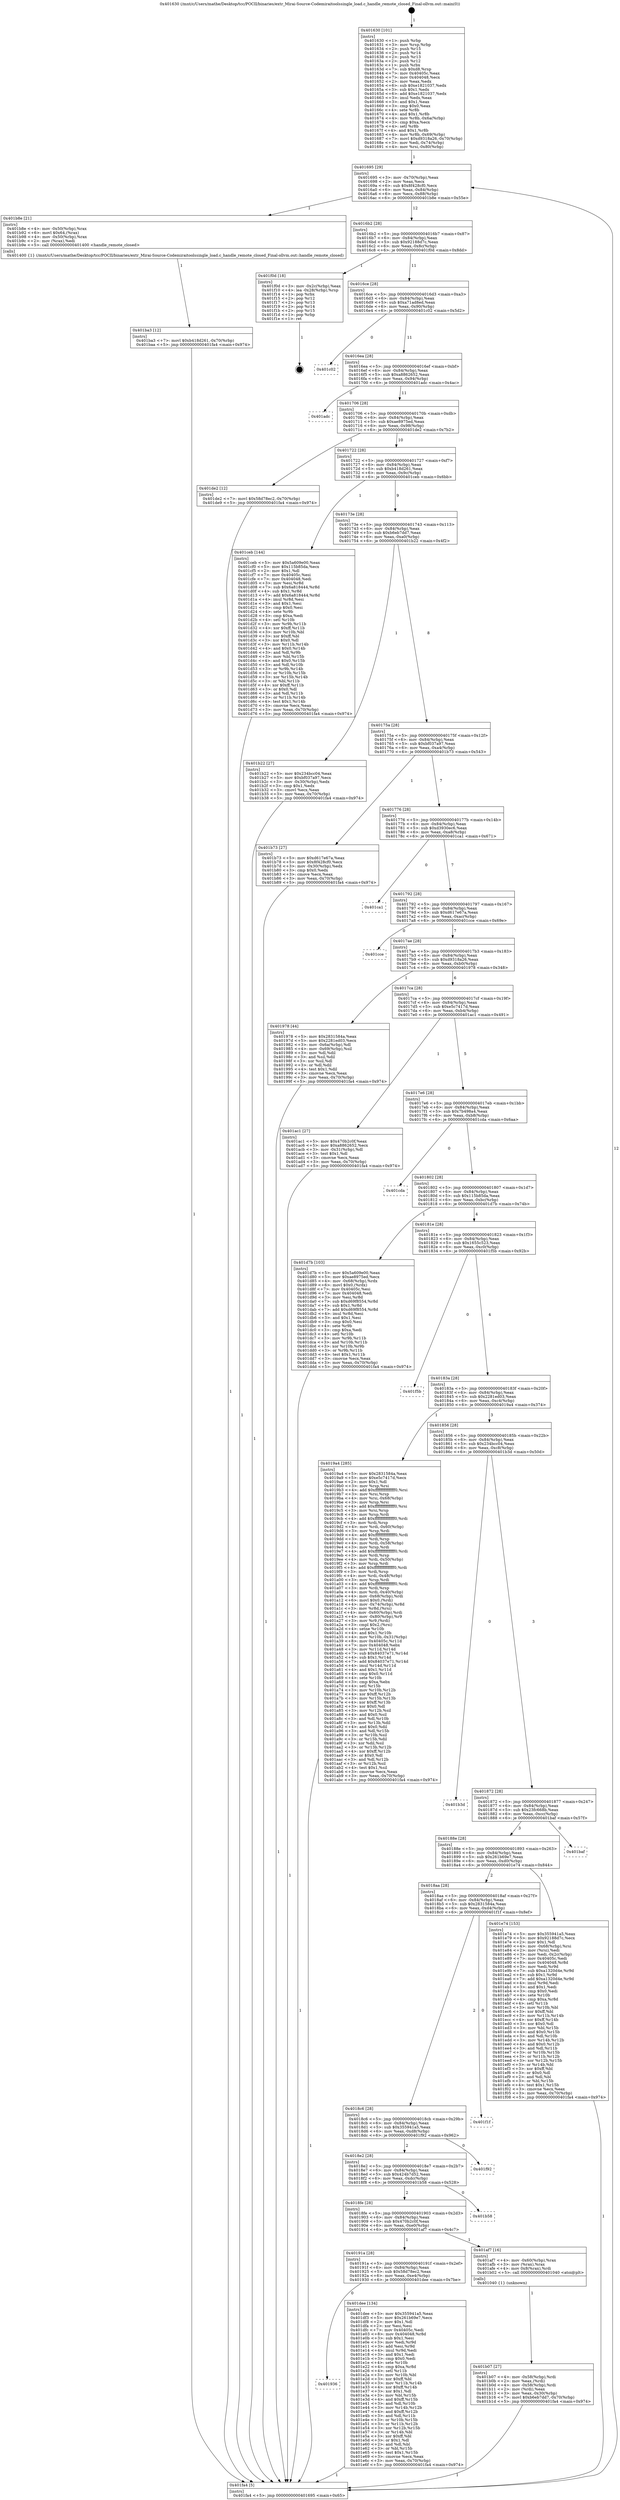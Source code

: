 digraph "0x401630" {
  label = "0x401630 (/mnt/c/Users/mathe/Desktop/tcc/POCII/binaries/extr_Mirai-Source-Codemiraitoolssingle_load.c_handle_remote_closed_Final-ollvm.out::main(0))"
  labelloc = "t"
  node[shape=record]

  Entry [label="",width=0.3,height=0.3,shape=circle,fillcolor=black,style=filled]
  "0x401695" [label="{
     0x401695 [29]\l
     | [instrs]\l
     &nbsp;&nbsp;0x401695 \<+3\>: mov -0x70(%rbp),%eax\l
     &nbsp;&nbsp;0x401698 \<+2\>: mov %eax,%ecx\l
     &nbsp;&nbsp;0x40169a \<+6\>: sub $0x8f428cf0,%ecx\l
     &nbsp;&nbsp;0x4016a0 \<+6\>: mov %eax,-0x84(%rbp)\l
     &nbsp;&nbsp;0x4016a6 \<+6\>: mov %ecx,-0x88(%rbp)\l
     &nbsp;&nbsp;0x4016ac \<+6\>: je 0000000000401b8e \<main+0x55e\>\l
  }"]
  "0x401b8e" [label="{
     0x401b8e [21]\l
     | [instrs]\l
     &nbsp;&nbsp;0x401b8e \<+4\>: mov -0x50(%rbp),%rax\l
     &nbsp;&nbsp;0x401b92 \<+6\>: movl $0x64,(%rax)\l
     &nbsp;&nbsp;0x401b98 \<+4\>: mov -0x50(%rbp),%rax\l
     &nbsp;&nbsp;0x401b9c \<+2\>: mov (%rax),%edi\l
     &nbsp;&nbsp;0x401b9e \<+5\>: call 0000000000401400 \<handle_remote_closed\>\l
     | [calls]\l
     &nbsp;&nbsp;0x401400 \{1\} (/mnt/c/Users/mathe/Desktop/tcc/POCII/binaries/extr_Mirai-Source-Codemiraitoolssingle_load.c_handle_remote_closed_Final-ollvm.out::handle_remote_closed)\l
  }"]
  "0x4016b2" [label="{
     0x4016b2 [28]\l
     | [instrs]\l
     &nbsp;&nbsp;0x4016b2 \<+5\>: jmp 00000000004016b7 \<main+0x87\>\l
     &nbsp;&nbsp;0x4016b7 \<+6\>: mov -0x84(%rbp),%eax\l
     &nbsp;&nbsp;0x4016bd \<+5\>: sub $0x92188d7c,%eax\l
     &nbsp;&nbsp;0x4016c2 \<+6\>: mov %eax,-0x8c(%rbp)\l
     &nbsp;&nbsp;0x4016c8 \<+6\>: je 0000000000401f0d \<main+0x8dd\>\l
  }"]
  Exit [label="",width=0.3,height=0.3,shape=circle,fillcolor=black,style=filled,peripheries=2]
  "0x401f0d" [label="{
     0x401f0d [18]\l
     | [instrs]\l
     &nbsp;&nbsp;0x401f0d \<+3\>: mov -0x2c(%rbp),%eax\l
     &nbsp;&nbsp;0x401f10 \<+4\>: lea -0x28(%rbp),%rsp\l
     &nbsp;&nbsp;0x401f14 \<+1\>: pop %rbx\l
     &nbsp;&nbsp;0x401f15 \<+2\>: pop %r12\l
     &nbsp;&nbsp;0x401f17 \<+2\>: pop %r13\l
     &nbsp;&nbsp;0x401f19 \<+2\>: pop %r14\l
     &nbsp;&nbsp;0x401f1b \<+2\>: pop %r15\l
     &nbsp;&nbsp;0x401f1d \<+1\>: pop %rbp\l
     &nbsp;&nbsp;0x401f1e \<+1\>: ret\l
  }"]
  "0x4016ce" [label="{
     0x4016ce [28]\l
     | [instrs]\l
     &nbsp;&nbsp;0x4016ce \<+5\>: jmp 00000000004016d3 \<main+0xa3\>\l
     &nbsp;&nbsp;0x4016d3 \<+6\>: mov -0x84(%rbp),%eax\l
     &nbsp;&nbsp;0x4016d9 \<+5\>: sub $0xa71ad8ed,%eax\l
     &nbsp;&nbsp;0x4016de \<+6\>: mov %eax,-0x90(%rbp)\l
     &nbsp;&nbsp;0x4016e4 \<+6\>: je 0000000000401c02 \<main+0x5d2\>\l
  }"]
  "0x401936" [label="{
     0x401936\l
  }", style=dashed]
  "0x401c02" [label="{
     0x401c02\l
  }", style=dashed]
  "0x4016ea" [label="{
     0x4016ea [28]\l
     | [instrs]\l
     &nbsp;&nbsp;0x4016ea \<+5\>: jmp 00000000004016ef \<main+0xbf\>\l
     &nbsp;&nbsp;0x4016ef \<+6\>: mov -0x84(%rbp),%eax\l
     &nbsp;&nbsp;0x4016f5 \<+5\>: sub $0xa8862652,%eax\l
     &nbsp;&nbsp;0x4016fa \<+6\>: mov %eax,-0x94(%rbp)\l
     &nbsp;&nbsp;0x401700 \<+6\>: je 0000000000401adc \<main+0x4ac\>\l
  }"]
  "0x401dee" [label="{
     0x401dee [134]\l
     | [instrs]\l
     &nbsp;&nbsp;0x401dee \<+5\>: mov $0x355941a5,%eax\l
     &nbsp;&nbsp;0x401df3 \<+5\>: mov $0x261b69e7,%ecx\l
     &nbsp;&nbsp;0x401df8 \<+2\>: mov $0x1,%dl\l
     &nbsp;&nbsp;0x401dfa \<+2\>: xor %esi,%esi\l
     &nbsp;&nbsp;0x401dfc \<+7\>: mov 0x40405c,%edi\l
     &nbsp;&nbsp;0x401e03 \<+8\>: mov 0x404048,%r8d\l
     &nbsp;&nbsp;0x401e0b \<+3\>: sub $0x1,%esi\l
     &nbsp;&nbsp;0x401e0e \<+3\>: mov %edi,%r9d\l
     &nbsp;&nbsp;0x401e11 \<+3\>: add %esi,%r9d\l
     &nbsp;&nbsp;0x401e14 \<+4\>: imul %r9d,%edi\l
     &nbsp;&nbsp;0x401e18 \<+3\>: and $0x1,%edi\l
     &nbsp;&nbsp;0x401e1b \<+3\>: cmp $0x0,%edi\l
     &nbsp;&nbsp;0x401e1e \<+4\>: sete %r10b\l
     &nbsp;&nbsp;0x401e22 \<+4\>: cmp $0xa,%r8d\l
     &nbsp;&nbsp;0x401e26 \<+4\>: setl %r11b\l
     &nbsp;&nbsp;0x401e2a \<+3\>: mov %r10b,%bl\l
     &nbsp;&nbsp;0x401e2d \<+3\>: xor $0xff,%bl\l
     &nbsp;&nbsp;0x401e30 \<+3\>: mov %r11b,%r14b\l
     &nbsp;&nbsp;0x401e33 \<+4\>: xor $0xff,%r14b\l
     &nbsp;&nbsp;0x401e37 \<+3\>: xor $0x1,%dl\l
     &nbsp;&nbsp;0x401e3a \<+3\>: mov %bl,%r15b\l
     &nbsp;&nbsp;0x401e3d \<+4\>: and $0xff,%r15b\l
     &nbsp;&nbsp;0x401e41 \<+3\>: and %dl,%r10b\l
     &nbsp;&nbsp;0x401e44 \<+3\>: mov %r14b,%r12b\l
     &nbsp;&nbsp;0x401e47 \<+4\>: and $0xff,%r12b\l
     &nbsp;&nbsp;0x401e4b \<+3\>: and %dl,%r11b\l
     &nbsp;&nbsp;0x401e4e \<+3\>: or %r10b,%r15b\l
     &nbsp;&nbsp;0x401e51 \<+3\>: or %r11b,%r12b\l
     &nbsp;&nbsp;0x401e54 \<+3\>: xor %r12b,%r15b\l
     &nbsp;&nbsp;0x401e57 \<+3\>: or %r14b,%bl\l
     &nbsp;&nbsp;0x401e5a \<+3\>: xor $0xff,%bl\l
     &nbsp;&nbsp;0x401e5d \<+3\>: or $0x1,%dl\l
     &nbsp;&nbsp;0x401e60 \<+2\>: and %dl,%bl\l
     &nbsp;&nbsp;0x401e62 \<+3\>: or %bl,%r15b\l
     &nbsp;&nbsp;0x401e65 \<+4\>: test $0x1,%r15b\l
     &nbsp;&nbsp;0x401e69 \<+3\>: cmovne %ecx,%eax\l
     &nbsp;&nbsp;0x401e6c \<+3\>: mov %eax,-0x70(%rbp)\l
     &nbsp;&nbsp;0x401e6f \<+5\>: jmp 0000000000401fa4 \<main+0x974\>\l
  }"]
  "0x401adc" [label="{
     0x401adc\l
  }", style=dashed]
  "0x401706" [label="{
     0x401706 [28]\l
     | [instrs]\l
     &nbsp;&nbsp;0x401706 \<+5\>: jmp 000000000040170b \<main+0xdb\>\l
     &nbsp;&nbsp;0x40170b \<+6\>: mov -0x84(%rbp),%eax\l
     &nbsp;&nbsp;0x401711 \<+5\>: sub $0xae8975ed,%eax\l
     &nbsp;&nbsp;0x401716 \<+6\>: mov %eax,-0x98(%rbp)\l
     &nbsp;&nbsp;0x40171c \<+6\>: je 0000000000401de2 \<main+0x7b2\>\l
  }"]
  "0x401ba3" [label="{
     0x401ba3 [12]\l
     | [instrs]\l
     &nbsp;&nbsp;0x401ba3 \<+7\>: movl $0xb418d261,-0x70(%rbp)\l
     &nbsp;&nbsp;0x401baa \<+5\>: jmp 0000000000401fa4 \<main+0x974\>\l
  }"]
  "0x401de2" [label="{
     0x401de2 [12]\l
     | [instrs]\l
     &nbsp;&nbsp;0x401de2 \<+7\>: movl $0x58d78ec2,-0x70(%rbp)\l
     &nbsp;&nbsp;0x401de9 \<+5\>: jmp 0000000000401fa4 \<main+0x974\>\l
  }"]
  "0x401722" [label="{
     0x401722 [28]\l
     | [instrs]\l
     &nbsp;&nbsp;0x401722 \<+5\>: jmp 0000000000401727 \<main+0xf7\>\l
     &nbsp;&nbsp;0x401727 \<+6\>: mov -0x84(%rbp),%eax\l
     &nbsp;&nbsp;0x40172d \<+5\>: sub $0xb418d261,%eax\l
     &nbsp;&nbsp;0x401732 \<+6\>: mov %eax,-0x9c(%rbp)\l
     &nbsp;&nbsp;0x401738 \<+6\>: je 0000000000401ceb \<main+0x6bb\>\l
  }"]
  "0x401b07" [label="{
     0x401b07 [27]\l
     | [instrs]\l
     &nbsp;&nbsp;0x401b07 \<+4\>: mov -0x58(%rbp),%rdi\l
     &nbsp;&nbsp;0x401b0b \<+2\>: mov %eax,(%rdi)\l
     &nbsp;&nbsp;0x401b0d \<+4\>: mov -0x58(%rbp),%rdi\l
     &nbsp;&nbsp;0x401b11 \<+2\>: mov (%rdi),%eax\l
     &nbsp;&nbsp;0x401b13 \<+3\>: mov %eax,-0x30(%rbp)\l
     &nbsp;&nbsp;0x401b16 \<+7\>: movl $0xb6eb7dd7,-0x70(%rbp)\l
     &nbsp;&nbsp;0x401b1d \<+5\>: jmp 0000000000401fa4 \<main+0x974\>\l
  }"]
  "0x401ceb" [label="{
     0x401ceb [144]\l
     | [instrs]\l
     &nbsp;&nbsp;0x401ceb \<+5\>: mov $0x5a609e00,%eax\l
     &nbsp;&nbsp;0x401cf0 \<+5\>: mov $0x115b85da,%ecx\l
     &nbsp;&nbsp;0x401cf5 \<+2\>: mov $0x1,%dl\l
     &nbsp;&nbsp;0x401cf7 \<+7\>: mov 0x40405c,%esi\l
     &nbsp;&nbsp;0x401cfe \<+7\>: mov 0x404048,%edi\l
     &nbsp;&nbsp;0x401d05 \<+3\>: mov %esi,%r8d\l
     &nbsp;&nbsp;0x401d08 \<+7\>: sub $0x6a818444,%r8d\l
     &nbsp;&nbsp;0x401d0f \<+4\>: sub $0x1,%r8d\l
     &nbsp;&nbsp;0x401d13 \<+7\>: add $0x6a818444,%r8d\l
     &nbsp;&nbsp;0x401d1a \<+4\>: imul %r8d,%esi\l
     &nbsp;&nbsp;0x401d1e \<+3\>: and $0x1,%esi\l
     &nbsp;&nbsp;0x401d21 \<+3\>: cmp $0x0,%esi\l
     &nbsp;&nbsp;0x401d24 \<+4\>: sete %r9b\l
     &nbsp;&nbsp;0x401d28 \<+3\>: cmp $0xa,%edi\l
     &nbsp;&nbsp;0x401d2b \<+4\>: setl %r10b\l
     &nbsp;&nbsp;0x401d2f \<+3\>: mov %r9b,%r11b\l
     &nbsp;&nbsp;0x401d32 \<+4\>: xor $0xff,%r11b\l
     &nbsp;&nbsp;0x401d36 \<+3\>: mov %r10b,%bl\l
     &nbsp;&nbsp;0x401d39 \<+3\>: xor $0xff,%bl\l
     &nbsp;&nbsp;0x401d3c \<+3\>: xor $0x0,%dl\l
     &nbsp;&nbsp;0x401d3f \<+3\>: mov %r11b,%r14b\l
     &nbsp;&nbsp;0x401d42 \<+4\>: and $0x0,%r14b\l
     &nbsp;&nbsp;0x401d46 \<+3\>: and %dl,%r9b\l
     &nbsp;&nbsp;0x401d49 \<+3\>: mov %bl,%r15b\l
     &nbsp;&nbsp;0x401d4c \<+4\>: and $0x0,%r15b\l
     &nbsp;&nbsp;0x401d50 \<+3\>: and %dl,%r10b\l
     &nbsp;&nbsp;0x401d53 \<+3\>: or %r9b,%r14b\l
     &nbsp;&nbsp;0x401d56 \<+3\>: or %r10b,%r15b\l
     &nbsp;&nbsp;0x401d59 \<+3\>: xor %r15b,%r14b\l
     &nbsp;&nbsp;0x401d5c \<+3\>: or %bl,%r11b\l
     &nbsp;&nbsp;0x401d5f \<+4\>: xor $0xff,%r11b\l
     &nbsp;&nbsp;0x401d63 \<+3\>: or $0x0,%dl\l
     &nbsp;&nbsp;0x401d66 \<+3\>: and %dl,%r11b\l
     &nbsp;&nbsp;0x401d69 \<+3\>: or %r11b,%r14b\l
     &nbsp;&nbsp;0x401d6c \<+4\>: test $0x1,%r14b\l
     &nbsp;&nbsp;0x401d70 \<+3\>: cmovne %ecx,%eax\l
     &nbsp;&nbsp;0x401d73 \<+3\>: mov %eax,-0x70(%rbp)\l
     &nbsp;&nbsp;0x401d76 \<+5\>: jmp 0000000000401fa4 \<main+0x974\>\l
  }"]
  "0x40173e" [label="{
     0x40173e [28]\l
     | [instrs]\l
     &nbsp;&nbsp;0x40173e \<+5\>: jmp 0000000000401743 \<main+0x113\>\l
     &nbsp;&nbsp;0x401743 \<+6\>: mov -0x84(%rbp),%eax\l
     &nbsp;&nbsp;0x401749 \<+5\>: sub $0xb6eb7dd7,%eax\l
     &nbsp;&nbsp;0x40174e \<+6\>: mov %eax,-0xa0(%rbp)\l
     &nbsp;&nbsp;0x401754 \<+6\>: je 0000000000401b22 \<main+0x4f2\>\l
  }"]
  "0x40191a" [label="{
     0x40191a [28]\l
     | [instrs]\l
     &nbsp;&nbsp;0x40191a \<+5\>: jmp 000000000040191f \<main+0x2ef\>\l
     &nbsp;&nbsp;0x40191f \<+6\>: mov -0x84(%rbp),%eax\l
     &nbsp;&nbsp;0x401925 \<+5\>: sub $0x58d78ec2,%eax\l
     &nbsp;&nbsp;0x40192a \<+6\>: mov %eax,-0xe4(%rbp)\l
     &nbsp;&nbsp;0x401930 \<+6\>: je 0000000000401dee \<main+0x7be\>\l
  }"]
  "0x401b22" [label="{
     0x401b22 [27]\l
     | [instrs]\l
     &nbsp;&nbsp;0x401b22 \<+5\>: mov $0x234bcc04,%eax\l
     &nbsp;&nbsp;0x401b27 \<+5\>: mov $0xbf037a97,%ecx\l
     &nbsp;&nbsp;0x401b2c \<+3\>: mov -0x30(%rbp),%edx\l
     &nbsp;&nbsp;0x401b2f \<+3\>: cmp $0x1,%edx\l
     &nbsp;&nbsp;0x401b32 \<+3\>: cmovl %ecx,%eax\l
     &nbsp;&nbsp;0x401b35 \<+3\>: mov %eax,-0x70(%rbp)\l
     &nbsp;&nbsp;0x401b38 \<+5\>: jmp 0000000000401fa4 \<main+0x974\>\l
  }"]
  "0x40175a" [label="{
     0x40175a [28]\l
     | [instrs]\l
     &nbsp;&nbsp;0x40175a \<+5\>: jmp 000000000040175f \<main+0x12f\>\l
     &nbsp;&nbsp;0x40175f \<+6\>: mov -0x84(%rbp),%eax\l
     &nbsp;&nbsp;0x401765 \<+5\>: sub $0xbf037a97,%eax\l
     &nbsp;&nbsp;0x40176a \<+6\>: mov %eax,-0xa4(%rbp)\l
     &nbsp;&nbsp;0x401770 \<+6\>: je 0000000000401b73 \<main+0x543\>\l
  }"]
  "0x401af7" [label="{
     0x401af7 [16]\l
     | [instrs]\l
     &nbsp;&nbsp;0x401af7 \<+4\>: mov -0x60(%rbp),%rax\l
     &nbsp;&nbsp;0x401afb \<+3\>: mov (%rax),%rax\l
     &nbsp;&nbsp;0x401afe \<+4\>: mov 0x8(%rax),%rdi\l
     &nbsp;&nbsp;0x401b02 \<+5\>: call 0000000000401040 \<atoi@plt\>\l
     | [calls]\l
     &nbsp;&nbsp;0x401040 \{1\} (unknown)\l
  }"]
  "0x401b73" [label="{
     0x401b73 [27]\l
     | [instrs]\l
     &nbsp;&nbsp;0x401b73 \<+5\>: mov $0xd617e67a,%eax\l
     &nbsp;&nbsp;0x401b78 \<+5\>: mov $0x8f428cf0,%ecx\l
     &nbsp;&nbsp;0x401b7d \<+3\>: mov -0x30(%rbp),%edx\l
     &nbsp;&nbsp;0x401b80 \<+3\>: cmp $0x0,%edx\l
     &nbsp;&nbsp;0x401b83 \<+3\>: cmove %ecx,%eax\l
     &nbsp;&nbsp;0x401b86 \<+3\>: mov %eax,-0x70(%rbp)\l
     &nbsp;&nbsp;0x401b89 \<+5\>: jmp 0000000000401fa4 \<main+0x974\>\l
  }"]
  "0x401776" [label="{
     0x401776 [28]\l
     | [instrs]\l
     &nbsp;&nbsp;0x401776 \<+5\>: jmp 000000000040177b \<main+0x14b\>\l
     &nbsp;&nbsp;0x40177b \<+6\>: mov -0x84(%rbp),%eax\l
     &nbsp;&nbsp;0x401781 \<+5\>: sub $0xd3930ec6,%eax\l
     &nbsp;&nbsp;0x401786 \<+6\>: mov %eax,-0xa8(%rbp)\l
     &nbsp;&nbsp;0x40178c \<+6\>: je 0000000000401ca1 \<main+0x671\>\l
  }"]
  "0x4018fe" [label="{
     0x4018fe [28]\l
     | [instrs]\l
     &nbsp;&nbsp;0x4018fe \<+5\>: jmp 0000000000401903 \<main+0x2d3\>\l
     &nbsp;&nbsp;0x401903 \<+6\>: mov -0x84(%rbp),%eax\l
     &nbsp;&nbsp;0x401909 \<+5\>: sub $0x470b2c0f,%eax\l
     &nbsp;&nbsp;0x40190e \<+6\>: mov %eax,-0xe0(%rbp)\l
     &nbsp;&nbsp;0x401914 \<+6\>: je 0000000000401af7 \<main+0x4c7\>\l
  }"]
  "0x401ca1" [label="{
     0x401ca1\l
  }", style=dashed]
  "0x401792" [label="{
     0x401792 [28]\l
     | [instrs]\l
     &nbsp;&nbsp;0x401792 \<+5\>: jmp 0000000000401797 \<main+0x167\>\l
     &nbsp;&nbsp;0x401797 \<+6\>: mov -0x84(%rbp),%eax\l
     &nbsp;&nbsp;0x40179d \<+5\>: sub $0xd617e67a,%eax\l
     &nbsp;&nbsp;0x4017a2 \<+6\>: mov %eax,-0xac(%rbp)\l
     &nbsp;&nbsp;0x4017a8 \<+6\>: je 0000000000401cce \<main+0x69e\>\l
  }"]
  "0x401b58" [label="{
     0x401b58\l
  }", style=dashed]
  "0x401cce" [label="{
     0x401cce\l
  }", style=dashed]
  "0x4017ae" [label="{
     0x4017ae [28]\l
     | [instrs]\l
     &nbsp;&nbsp;0x4017ae \<+5\>: jmp 00000000004017b3 \<main+0x183\>\l
     &nbsp;&nbsp;0x4017b3 \<+6\>: mov -0x84(%rbp),%eax\l
     &nbsp;&nbsp;0x4017b9 \<+5\>: sub $0xd9318a26,%eax\l
     &nbsp;&nbsp;0x4017be \<+6\>: mov %eax,-0xb0(%rbp)\l
     &nbsp;&nbsp;0x4017c4 \<+6\>: je 0000000000401978 \<main+0x348\>\l
  }"]
  "0x4018e2" [label="{
     0x4018e2 [28]\l
     | [instrs]\l
     &nbsp;&nbsp;0x4018e2 \<+5\>: jmp 00000000004018e7 \<main+0x2b7\>\l
     &nbsp;&nbsp;0x4018e7 \<+6\>: mov -0x84(%rbp),%eax\l
     &nbsp;&nbsp;0x4018ed \<+5\>: sub $0x424b7d52,%eax\l
     &nbsp;&nbsp;0x4018f2 \<+6\>: mov %eax,-0xdc(%rbp)\l
     &nbsp;&nbsp;0x4018f8 \<+6\>: je 0000000000401b58 \<main+0x528\>\l
  }"]
  "0x401978" [label="{
     0x401978 [44]\l
     | [instrs]\l
     &nbsp;&nbsp;0x401978 \<+5\>: mov $0x2831584a,%eax\l
     &nbsp;&nbsp;0x40197d \<+5\>: mov $0x2281ed03,%ecx\l
     &nbsp;&nbsp;0x401982 \<+3\>: mov -0x6a(%rbp),%dl\l
     &nbsp;&nbsp;0x401985 \<+4\>: mov -0x69(%rbp),%sil\l
     &nbsp;&nbsp;0x401989 \<+3\>: mov %dl,%dil\l
     &nbsp;&nbsp;0x40198c \<+3\>: and %sil,%dil\l
     &nbsp;&nbsp;0x40198f \<+3\>: xor %sil,%dl\l
     &nbsp;&nbsp;0x401992 \<+3\>: or %dl,%dil\l
     &nbsp;&nbsp;0x401995 \<+4\>: test $0x1,%dil\l
     &nbsp;&nbsp;0x401999 \<+3\>: cmovne %ecx,%eax\l
     &nbsp;&nbsp;0x40199c \<+3\>: mov %eax,-0x70(%rbp)\l
     &nbsp;&nbsp;0x40199f \<+5\>: jmp 0000000000401fa4 \<main+0x974\>\l
  }"]
  "0x4017ca" [label="{
     0x4017ca [28]\l
     | [instrs]\l
     &nbsp;&nbsp;0x4017ca \<+5\>: jmp 00000000004017cf \<main+0x19f\>\l
     &nbsp;&nbsp;0x4017cf \<+6\>: mov -0x84(%rbp),%eax\l
     &nbsp;&nbsp;0x4017d5 \<+5\>: sub $0xe5c7417d,%eax\l
     &nbsp;&nbsp;0x4017da \<+6\>: mov %eax,-0xb4(%rbp)\l
     &nbsp;&nbsp;0x4017e0 \<+6\>: je 0000000000401ac1 \<main+0x491\>\l
  }"]
  "0x401fa4" [label="{
     0x401fa4 [5]\l
     | [instrs]\l
     &nbsp;&nbsp;0x401fa4 \<+5\>: jmp 0000000000401695 \<main+0x65\>\l
  }"]
  "0x401630" [label="{
     0x401630 [101]\l
     | [instrs]\l
     &nbsp;&nbsp;0x401630 \<+1\>: push %rbp\l
     &nbsp;&nbsp;0x401631 \<+3\>: mov %rsp,%rbp\l
     &nbsp;&nbsp;0x401634 \<+2\>: push %r15\l
     &nbsp;&nbsp;0x401636 \<+2\>: push %r14\l
     &nbsp;&nbsp;0x401638 \<+2\>: push %r13\l
     &nbsp;&nbsp;0x40163a \<+2\>: push %r12\l
     &nbsp;&nbsp;0x40163c \<+1\>: push %rbx\l
     &nbsp;&nbsp;0x40163d \<+7\>: sub $0xd8,%rsp\l
     &nbsp;&nbsp;0x401644 \<+7\>: mov 0x40405c,%eax\l
     &nbsp;&nbsp;0x40164b \<+7\>: mov 0x404048,%ecx\l
     &nbsp;&nbsp;0x401652 \<+2\>: mov %eax,%edx\l
     &nbsp;&nbsp;0x401654 \<+6\>: sub $0xe1821037,%edx\l
     &nbsp;&nbsp;0x40165a \<+3\>: sub $0x1,%edx\l
     &nbsp;&nbsp;0x40165d \<+6\>: add $0xe1821037,%edx\l
     &nbsp;&nbsp;0x401663 \<+3\>: imul %edx,%eax\l
     &nbsp;&nbsp;0x401666 \<+3\>: and $0x1,%eax\l
     &nbsp;&nbsp;0x401669 \<+3\>: cmp $0x0,%eax\l
     &nbsp;&nbsp;0x40166c \<+4\>: sete %r8b\l
     &nbsp;&nbsp;0x401670 \<+4\>: and $0x1,%r8b\l
     &nbsp;&nbsp;0x401674 \<+4\>: mov %r8b,-0x6a(%rbp)\l
     &nbsp;&nbsp;0x401678 \<+3\>: cmp $0xa,%ecx\l
     &nbsp;&nbsp;0x40167b \<+4\>: setl %r8b\l
     &nbsp;&nbsp;0x40167f \<+4\>: and $0x1,%r8b\l
     &nbsp;&nbsp;0x401683 \<+4\>: mov %r8b,-0x69(%rbp)\l
     &nbsp;&nbsp;0x401687 \<+7\>: movl $0xd9318a26,-0x70(%rbp)\l
     &nbsp;&nbsp;0x40168e \<+3\>: mov %edi,-0x74(%rbp)\l
     &nbsp;&nbsp;0x401691 \<+4\>: mov %rsi,-0x80(%rbp)\l
  }"]
  "0x401f92" [label="{
     0x401f92\l
  }", style=dashed]
  "0x401ac1" [label="{
     0x401ac1 [27]\l
     | [instrs]\l
     &nbsp;&nbsp;0x401ac1 \<+5\>: mov $0x470b2c0f,%eax\l
     &nbsp;&nbsp;0x401ac6 \<+5\>: mov $0xa8862652,%ecx\l
     &nbsp;&nbsp;0x401acb \<+3\>: mov -0x31(%rbp),%dl\l
     &nbsp;&nbsp;0x401ace \<+3\>: test $0x1,%dl\l
     &nbsp;&nbsp;0x401ad1 \<+3\>: cmovne %ecx,%eax\l
     &nbsp;&nbsp;0x401ad4 \<+3\>: mov %eax,-0x70(%rbp)\l
     &nbsp;&nbsp;0x401ad7 \<+5\>: jmp 0000000000401fa4 \<main+0x974\>\l
  }"]
  "0x4017e6" [label="{
     0x4017e6 [28]\l
     | [instrs]\l
     &nbsp;&nbsp;0x4017e6 \<+5\>: jmp 00000000004017eb \<main+0x1bb\>\l
     &nbsp;&nbsp;0x4017eb \<+6\>: mov -0x84(%rbp),%eax\l
     &nbsp;&nbsp;0x4017f1 \<+5\>: sub $0x7b498a4,%eax\l
     &nbsp;&nbsp;0x4017f6 \<+6\>: mov %eax,-0xb8(%rbp)\l
     &nbsp;&nbsp;0x4017fc \<+6\>: je 0000000000401cda \<main+0x6aa\>\l
  }"]
  "0x4018c6" [label="{
     0x4018c6 [28]\l
     | [instrs]\l
     &nbsp;&nbsp;0x4018c6 \<+5\>: jmp 00000000004018cb \<main+0x29b\>\l
     &nbsp;&nbsp;0x4018cb \<+6\>: mov -0x84(%rbp),%eax\l
     &nbsp;&nbsp;0x4018d1 \<+5\>: sub $0x355941a5,%eax\l
     &nbsp;&nbsp;0x4018d6 \<+6\>: mov %eax,-0xd8(%rbp)\l
     &nbsp;&nbsp;0x4018dc \<+6\>: je 0000000000401f92 \<main+0x962\>\l
  }"]
  "0x401cda" [label="{
     0x401cda\l
  }", style=dashed]
  "0x401802" [label="{
     0x401802 [28]\l
     | [instrs]\l
     &nbsp;&nbsp;0x401802 \<+5\>: jmp 0000000000401807 \<main+0x1d7\>\l
     &nbsp;&nbsp;0x401807 \<+6\>: mov -0x84(%rbp),%eax\l
     &nbsp;&nbsp;0x40180d \<+5\>: sub $0x115b85da,%eax\l
     &nbsp;&nbsp;0x401812 \<+6\>: mov %eax,-0xbc(%rbp)\l
     &nbsp;&nbsp;0x401818 \<+6\>: je 0000000000401d7b \<main+0x74b\>\l
  }"]
  "0x401f1f" [label="{
     0x401f1f\l
  }", style=dashed]
  "0x401d7b" [label="{
     0x401d7b [103]\l
     | [instrs]\l
     &nbsp;&nbsp;0x401d7b \<+5\>: mov $0x5a609e00,%eax\l
     &nbsp;&nbsp;0x401d80 \<+5\>: mov $0xae8975ed,%ecx\l
     &nbsp;&nbsp;0x401d85 \<+4\>: mov -0x68(%rbp),%rdx\l
     &nbsp;&nbsp;0x401d89 \<+6\>: movl $0x0,(%rdx)\l
     &nbsp;&nbsp;0x401d8f \<+7\>: mov 0x40405c,%esi\l
     &nbsp;&nbsp;0x401d96 \<+7\>: mov 0x404048,%edi\l
     &nbsp;&nbsp;0x401d9d \<+3\>: mov %esi,%r8d\l
     &nbsp;&nbsp;0x401da0 \<+7\>: sub $0xd69f8554,%r8d\l
     &nbsp;&nbsp;0x401da7 \<+4\>: sub $0x1,%r8d\l
     &nbsp;&nbsp;0x401dab \<+7\>: add $0xd69f8554,%r8d\l
     &nbsp;&nbsp;0x401db2 \<+4\>: imul %r8d,%esi\l
     &nbsp;&nbsp;0x401db6 \<+3\>: and $0x1,%esi\l
     &nbsp;&nbsp;0x401db9 \<+3\>: cmp $0x0,%esi\l
     &nbsp;&nbsp;0x401dbc \<+4\>: sete %r9b\l
     &nbsp;&nbsp;0x401dc0 \<+3\>: cmp $0xa,%edi\l
     &nbsp;&nbsp;0x401dc3 \<+4\>: setl %r10b\l
     &nbsp;&nbsp;0x401dc7 \<+3\>: mov %r9b,%r11b\l
     &nbsp;&nbsp;0x401dca \<+3\>: and %r10b,%r11b\l
     &nbsp;&nbsp;0x401dcd \<+3\>: xor %r10b,%r9b\l
     &nbsp;&nbsp;0x401dd0 \<+3\>: or %r9b,%r11b\l
     &nbsp;&nbsp;0x401dd3 \<+4\>: test $0x1,%r11b\l
     &nbsp;&nbsp;0x401dd7 \<+3\>: cmovne %ecx,%eax\l
     &nbsp;&nbsp;0x401dda \<+3\>: mov %eax,-0x70(%rbp)\l
     &nbsp;&nbsp;0x401ddd \<+5\>: jmp 0000000000401fa4 \<main+0x974\>\l
  }"]
  "0x40181e" [label="{
     0x40181e [28]\l
     | [instrs]\l
     &nbsp;&nbsp;0x40181e \<+5\>: jmp 0000000000401823 \<main+0x1f3\>\l
     &nbsp;&nbsp;0x401823 \<+6\>: mov -0x84(%rbp),%eax\l
     &nbsp;&nbsp;0x401829 \<+5\>: sub $0x1655c523,%eax\l
     &nbsp;&nbsp;0x40182e \<+6\>: mov %eax,-0xc0(%rbp)\l
     &nbsp;&nbsp;0x401834 \<+6\>: je 0000000000401f5b \<main+0x92b\>\l
  }"]
  "0x4018aa" [label="{
     0x4018aa [28]\l
     | [instrs]\l
     &nbsp;&nbsp;0x4018aa \<+5\>: jmp 00000000004018af \<main+0x27f\>\l
     &nbsp;&nbsp;0x4018af \<+6\>: mov -0x84(%rbp),%eax\l
     &nbsp;&nbsp;0x4018b5 \<+5\>: sub $0x2831584a,%eax\l
     &nbsp;&nbsp;0x4018ba \<+6\>: mov %eax,-0xd4(%rbp)\l
     &nbsp;&nbsp;0x4018c0 \<+6\>: je 0000000000401f1f \<main+0x8ef\>\l
  }"]
  "0x401f5b" [label="{
     0x401f5b\l
  }", style=dashed]
  "0x40183a" [label="{
     0x40183a [28]\l
     | [instrs]\l
     &nbsp;&nbsp;0x40183a \<+5\>: jmp 000000000040183f \<main+0x20f\>\l
     &nbsp;&nbsp;0x40183f \<+6\>: mov -0x84(%rbp),%eax\l
     &nbsp;&nbsp;0x401845 \<+5\>: sub $0x2281ed03,%eax\l
     &nbsp;&nbsp;0x40184a \<+6\>: mov %eax,-0xc4(%rbp)\l
     &nbsp;&nbsp;0x401850 \<+6\>: je 00000000004019a4 \<main+0x374\>\l
  }"]
  "0x401e74" [label="{
     0x401e74 [153]\l
     | [instrs]\l
     &nbsp;&nbsp;0x401e74 \<+5\>: mov $0x355941a5,%eax\l
     &nbsp;&nbsp;0x401e79 \<+5\>: mov $0x92188d7c,%ecx\l
     &nbsp;&nbsp;0x401e7e \<+2\>: mov $0x1,%dl\l
     &nbsp;&nbsp;0x401e80 \<+4\>: mov -0x68(%rbp),%rsi\l
     &nbsp;&nbsp;0x401e84 \<+2\>: mov (%rsi),%edi\l
     &nbsp;&nbsp;0x401e86 \<+3\>: mov %edi,-0x2c(%rbp)\l
     &nbsp;&nbsp;0x401e89 \<+7\>: mov 0x40405c,%edi\l
     &nbsp;&nbsp;0x401e90 \<+8\>: mov 0x404048,%r8d\l
     &nbsp;&nbsp;0x401e98 \<+3\>: mov %edi,%r9d\l
     &nbsp;&nbsp;0x401e9b \<+7\>: sub $0xa1320d4e,%r9d\l
     &nbsp;&nbsp;0x401ea2 \<+4\>: sub $0x1,%r9d\l
     &nbsp;&nbsp;0x401ea6 \<+7\>: add $0xa1320d4e,%r9d\l
     &nbsp;&nbsp;0x401ead \<+4\>: imul %r9d,%edi\l
     &nbsp;&nbsp;0x401eb1 \<+3\>: and $0x1,%edi\l
     &nbsp;&nbsp;0x401eb4 \<+3\>: cmp $0x0,%edi\l
     &nbsp;&nbsp;0x401eb7 \<+4\>: sete %r10b\l
     &nbsp;&nbsp;0x401ebb \<+4\>: cmp $0xa,%r8d\l
     &nbsp;&nbsp;0x401ebf \<+4\>: setl %r11b\l
     &nbsp;&nbsp;0x401ec3 \<+3\>: mov %r10b,%bl\l
     &nbsp;&nbsp;0x401ec6 \<+3\>: xor $0xff,%bl\l
     &nbsp;&nbsp;0x401ec9 \<+3\>: mov %r11b,%r14b\l
     &nbsp;&nbsp;0x401ecc \<+4\>: xor $0xff,%r14b\l
     &nbsp;&nbsp;0x401ed0 \<+3\>: xor $0x0,%dl\l
     &nbsp;&nbsp;0x401ed3 \<+3\>: mov %bl,%r15b\l
     &nbsp;&nbsp;0x401ed6 \<+4\>: and $0x0,%r15b\l
     &nbsp;&nbsp;0x401eda \<+3\>: and %dl,%r10b\l
     &nbsp;&nbsp;0x401edd \<+3\>: mov %r14b,%r12b\l
     &nbsp;&nbsp;0x401ee0 \<+4\>: and $0x0,%r12b\l
     &nbsp;&nbsp;0x401ee4 \<+3\>: and %dl,%r11b\l
     &nbsp;&nbsp;0x401ee7 \<+3\>: or %r10b,%r15b\l
     &nbsp;&nbsp;0x401eea \<+3\>: or %r11b,%r12b\l
     &nbsp;&nbsp;0x401eed \<+3\>: xor %r12b,%r15b\l
     &nbsp;&nbsp;0x401ef0 \<+3\>: or %r14b,%bl\l
     &nbsp;&nbsp;0x401ef3 \<+3\>: xor $0xff,%bl\l
     &nbsp;&nbsp;0x401ef6 \<+3\>: or $0x0,%dl\l
     &nbsp;&nbsp;0x401ef9 \<+2\>: and %dl,%bl\l
     &nbsp;&nbsp;0x401efb \<+3\>: or %bl,%r15b\l
     &nbsp;&nbsp;0x401efe \<+4\>: test $0x1,%r15b\l
     &nbsp;&nbsp;0x401f02 \<+3\>: cmovne %ecx,%eax\l
     &nbsp;&nbsp;0x401f05 \<+3\>: mov %eax,-0x70(%rbp)\l
     &nbsp;&nbsp;0x401f08 \<+5\>: jmp 0000000000401fa4 \<main+0x974\>\l
  }"]
  "0x4019a4" [label="{
     0x4019a4 [285]\l
     | [instrs]\l
     &nbsp;&nbsp;0x4019a4 \<+5\>: mov $0x2831584a,%eax\l
     &nbsp;&nbsp;0x4019a9 \<+5\>: mov $0xe5c7417d,%ecx\l
     &nbsp;&nbsp;0x4019ae \<+2\>: mov $0x1,%dl\l
     &nbsp;&nbsp;0x4019b0 \<+3\>: mov %rsp,%rsi\l
     &nbsp;&nbsp;0x4019b3 \<+4\>: add $0xfffffffffffffff0,%rsi\l
     &nbsp;&nbsp;0x4019b7 \<+3\>: mov %rsi,%rsp\l
     &nbsp;&nbsp;0x4019ba \<+4\>: mov %rsi,-0x68(%rbp)\l
     &nbsp;&nbsp;0x4019be \<+3\>: mov %rsp,%rsi\l
     &nbsp;&nbsp;0x4019c1 \<+4\>: add $0xfffffffffffffff0,%rsi\l
     &nbsp;&nbsp;0x4019c5 \<+3\>: mov %rsi,%rsp\l
     &nbsp;&nbsp;0x4019c8 \<+3\>: mov %rsp,%rdi\l
     &nbsp;&nbsp;0x4019cb \<+4\>: add $0xfffffffffffffff0,%rdi\l
     &nbsp;&nbsp;0x4019cf \<+3\>: mov %rdi,%rsp\l
     &nbsp;&nbsp;0x4019d2 \<+4\>: mov %rdi,-0x60(%rbp)\l
     &nbsp;&nbsp;0x4019d6 \<+3\>: mov %rsp,%rdi\l
     &nbsp;&nbsp;0x4019d9 \<+4\>: add $0xfffffffffffffff0,%rdi\l
     &nbsp;&nbsp;0x4019dd \<+3\>: mov %rdi,%rsp\l
     &nbsp;&nbsp;0x4019e0 \<+4\>: mov %rdi,-0x58(%rbp)\l
     &nbsp;&nbsp;0x4019e4 \<+3\>: mov %rsp,%rdi\l
     &nbsp;&nbsp;0x4019e7 \<+4\>: add $0xfffffffffffffff0,%rdi\l
     &nbsp;&nbsp;0x4019eb \<+3\>: mov %rdi,%rsp\l
     &nbsp;&nbsp;0x4019ee \<+4\>: mov %rdi,-0x50(%rbp)\l
     &nbsp;&nbsp;0x4019f2 \<+3\>: mov %rsp,%rdi\l
     &nbsp;&nbsp;0x4019f5 \<+4\>: add $0xfffffffffffffff0,%rdi\l
     &nbsp;&nbsp;0x4019f9 \<+3\>: mov %rdi,%rsp\l
     &nbsp;&nbsp;0x4019fc \<+4\>: mov %rdi,-0x48(%rbp)\l
     &nbsp;&nbsp;0x401a00 \<+3\>: mov %rsp,%rdi\l
     &nbsp;&nbsp;0x401a03 \<+4\>: add $0xfffffffffffffff0,%rdi\l
     &nbsp;&nbsp;0x401a07 \<+3\>: mov %rdi,%rsp\l
     &nbsp;&nbsp;0x401a0a \<+4\>: mov %rdi,-0x40(%rbp)\l
     &nbsp;&nbsp;0x401a0e \<+4\>: mov -0x68(%rbp),%rdi\l
     &nbsp;&nbsp;0x401a12 \<+6\>: movl $0x0,(%rdi)\l
     &nbsp;&nbsp;0x401a18 \<+4\>: mov -0x74(%rbp),%r8d\l
     &nbsp;&nbsp;0x401a1c \<+3\>: mov %r8d,(%rsi)\l
     &nbsp;&nbsp;0x401a1f \<+4\>: mov -0x60(%rbp),%rdi\l
     &nbsp;&nbsp;0x401a23 \<+4\>: mov -0x80(%rbp),%r9\l
     &nbsp;&nbsp;0x401a27 \<+3\>: mov %r9,(%rdi)\l
     &nbsp;&nbsp;0x401a2a \<+3\>: cmpl $0x2,(%rsi)\l
     &nbsp;&nbsp;0x401a2d \<+4\>: setne %r10b\l
     &nbsp;&nbsp;0x401a31 \<+4\>: and $0x1,%r10b\l
     &nbsp;&nbsp;0x401a35 \<+4\>: mov %r10b,-0x31(%rbp)\l
     &nbsp;&nbsp;0x401a39 \<+8\>: mov 0x40405c,%r11d\l
     &nbsp;&nbsp;0x401a41 \<+7\>: mov 0x404048,%ebx\l
     &nbsp;&nbsp;0x401a48 \<+3\>: mov %r11d,%r14d\l
     &nbsp;&nbsp;0x401a4b \<+7\>: sub $0x84037e71,%r14d\l
     &nbsp;&nbsp;0x401a52 \<+4\>: sub $0x1,%r14d\l
     &nbsp;&nbsp;0x401a56 \<+7\>: add $0x84037e71,%r14d\l
     &nbsp;&nbsp;0x401a5d \<+4\>: imul %r14d,%r11d\l
     &nbsp;&nbsp;0x401a61 \<+4\>: and $0x1,%r11d\l
     &nbsp;&nbsp;0x401a65 \<+4\>: cmp $0x0,%r11d\l
     &nbsp;&nbsp;0x401a69 \<+4\>: sete %r10b\l
     &nbsp;&nbsp;0x401a6d \<+3\>: cmp $0xa,%ebx\l
     &nbsp;&nbsp;0x401a70 \<+4\>: setl %r15b\l
     &nbsp;&nbsp;0x401a74 \<+3\>: mov %r10b,%r12b\l
     &nbsp;&nbsp;0x401a77 \<+4\>: xor $0xff,%r12b\l
     &nbsp;&nbsp;0x401a7b \<+3\>: mov %r15b,%r13b\l
     &nbsp;&nbsp;0x401a7e \<+4\>: xor $0xff,%r13b\l
     &nbsp;&nbsp;0x401a82 \<+3\>: xor $0x0,%dl\l
     &nbsp;&nbsp;0x401a85 \<+3\>: mov %r12b,%sil\l
     &nbsp;&nbsp;0x401a88 \<+4\>: and $0x0,%sil\l
     &nbsp;&nbsp;0x401a8c \<+3\>: and %dl,%r10b\l
     &nbsp;&nbsp;0x401a8f \<+3\>: mov %r13b,%dil\l
     &nbsp;&nbsp;0x401a92 \<+4\>: and $0x0,%dil\l
     &nbsp;&nbsp;0x401a96 \<+3\>: and %dl,%r15b\l
     &nbsp;&nbsp;0x401a99 \<+3\>: or %r10b,%sil\l
     &nbsp;&nbsp;0x401a9c \<+3\>: or %r15b,%dil\l
     &nbsp;&nbsp;0x401a9f \<+3\>: xor %dil,%sil\l
     &nbsp;&nbsp;0x401aa2 \<+3\>: or %r13b,%r12b\l
     &nbsp;&nbsp;0x401aa5 \<+4\>: xor $0xff,%r12b\l
     &nbsp;&nbsp;0x401aa9 \<+3\>: or $0x0,%dl\l
     &nbsp;&nbsp;0x401aac \<+3\>: and %dl,%r12b\l
     &nbsp;&nbsp;0x401aaf \<+3\>: or %r12b,%sil\l
     &nbsp;&nbsp;0x401ab2 \<+4\>: test $0x1,%sil\l
     &nbsp;&nbsp;0x401ab6 \<+3\>: cmovne %ecx,%eax\l
     &nbsp;&nbsp;0x401ab9 \<+3\>: mov %eax,-0x70(%rbp)\l
     &nbsp;&nbsp;0x401abc \<+5\>: jmp 0000000000401fa4 \<main+0x974\>\l
  }"]
  "0x401856" [label="{
     0x401856 [28]\l
     | [instrs]\l
     &nbsp;&nbsp;0x401856 \<+5\>: jmp 000000000040185b \<main+0x22b\>\l
     &nbsp;&nbsp;0x40185b \<+6\>: mov -0x84(%rbp),%eax\l
     &nbsp;&nbsp;0x401861 \<+5\>: sub $0x234bcc04,%eax\l
     &nbsp;&nbsp;0x401866 \<+6\>: mov %eax,-0xc8(%rbp)\l
     &nbsp;&nbsp;0x40186c \<+6\>: je 0000000000401b3d \<main+0x50d\>\l
  }"]
  "0x40188e" [label="{
     0x40188e [28]\l
     | [instrs]\l
     &nbsp;&nbsp;0x40188e \<+5\>: jmp 0000000000401893 \<main+0x263\>\l
     &nbsp;&nbsp;0x401893 \<+6\>: mov -0x84(%rbp),%eax\l
     &nbsp;&nbsp;0x401899 \<+5\>: sub $0x261b69e7,%eax\l
     &nbsp;&nbsp;0x40189e \<+6\>: mov %eax,-0xd0(%rbp)\l
     &nbsp;&nbsp;0x4018a4 \<+6\>: je 0000000000401e74 \<main+0x844\>\l
  }"]
  "0x401baf" [label="{
     0x401baf\l
  }", style=dashed]
  "0x401b3d" [label="{
     0x401b3d\l
  }", style=dashed]
  "0x401872" [label="{
     0x401872 [28]\l
     | [instrs]\l
     &nbsp;&nbsp;0x401872 \<+5\>: jmp 0000000000401877 \<main+0x247\>\l
     &nbsp;&nbsp;0x401877 \<+6\>: mov -0x84(%rbp),%eax\l
     &nbsp;&nbsp;0x40187d \<+5\>: sub $0x23fc668b,%eax\l
     &nbsp;&nbsp;0x401882 \<+6\>: mov %eax,-0xcc(%rbp)\l
     &nbsp;&nbsp;0x401888 \<+6\>: je 0000000000401baf \<main+0x57f\>\l
  }"]
  Entry -> "0x401630" [label=" 1"]
  "0x401695" -> "0x401b8e" [label=" 1"]
  "0x401695" -> "0x4016b2" [label=" 12"]
  "0x401f0d" -> Exit [label=" 1"]
  "0x4016b2" -> "0x401f0d" [label=" 1"]
  "0x4016b2" -> "0x4016ce" [label=" 11"]
  "0x401e74" -> "0x401fa4" [label=" 1"]
  "0x4016ce" -> "0x401c02" [label=" 0"]
  "0x4016ce" -> "0x4016ea" [label=" 11"]
  "0x401dee" -> "0x401fa4" [label=" 1"]
  "0x4016ea" -> "0x401adc" [label=" 0"]
  "0x4016ea" -> "0x401706" [label=" 11"]
  "0x40191a" -> "0x401936" [label=" 0"]
  "0x401706" -> "0x401de2" [label=" 1"]
  "0x401706" -> "0x401722" [label=" 10"]
  "0x40191a" -> "0x401dee" [label=" 1"]
  "0x401722" -> "0x401ceb" [label=" 1"]
  "0x401722" -> "0x40173e" [label=" 9"]
  "0x401de2" -> "0x401fa4" [label=" 1"]
  "0x40173e" -> "0x401b22" [label=" 1"]
  "0x40173e" -> "0x40175a" [label=" 8"]
  "0x401d7b" -> "0x401fa4" [label=" 1"]
  "0x40175a" -> "0x401b73" [label=" 1"]
  "0x40175a" -> "0x401776" [label=" 7"]
  "0x401ceb" -> "0x401fa4" [label=" 1"]
  "0x401776" -> "0x401ca1" [label=" 0"]
  "0x401776" -> "0x401792" [label=" 7"]
  "0x401b8e" -> "0x401ba3" [label=" 1"]
  "0x401792" -> "0x401cce" [label=" 0"]
  "0x401792" -> "0x4017ae" [label=" 7"]
  "0x401b73" -> "0x401fa4" [label=" 1"]
  "0x4017ae" -> "0x401978" [label=" 1"]
  "0x4017ae" -> "0x4017ca" [label=" 6"]
  "0x401978" -> "0x401fa4" [label=" 1"]
  "0x401630" -> "0x401695" [label=" 1"]
  "0x401fa4" -> "0x401695" [label=" 12"]
  "0x401b07" -> "0x401fa4" [label=" 1"]
  "0x4017ca" -> "0x401ac1" [label=" 1"]
  "0x4017ca" -> "0x4017e6" [label=" 5"]
  "0x401af7" -> "0x401b07" [label=" 1"]
  "0x4017e6" -> "0x401cda" [label=" 0"]
  "0x4017e6" -> "0x401802" [label=" 5"]
  "0x4018fe" -> "0x401af7" [label=" 1"]
  "0x401802" -> "0x401d7b" [label=" 1"]
  "0x401802" -> "0x40181e" [label=" 4"]
  "0x401ba3" -> "0x401fa4" [label=" 1"]
  "0x40181e" -> "0x401f5b" [label=" 0"]
  "0x40181e" -> "0x40183a" [label=" 4"]
  "0x4018e2" -> "0x401b58" [label=" 0"]
  "0x40183a" -> "0x4019a4" [label=" 1"]
  "0x40183a" -> "0x401856" [label=" 3"]
  "0x401b22" -> "0x401fa4" [label=" 1"]
  "0x4019a4" -> "0x401fa4" [label=" 1"]
  "0x401ac1" -> "0x401fa4" [label=" 1"]
  "0x4018c6" -> "0x401f92" [label=" 0"]
  "0x401856" -> "0x401b3d" [label=" 0"]
  "0x401856" -> "0x401872" [label=" 3"]
  "0x4018fe" -> "0x40191a" [label=" 1"]
  "0x401872" -> "0x401baf" [label=" 0"]
  "0x401872" -> "0x40188e" [label=" 3"]
  "0x4018c6" -> "0x4018e2" [label=" 2"]
  "0x40188e" -> "0x401e74" [label=" 1"]
  "0x40188e" -> "0x4018aa" [label=" 2"]
  "0x4018e2" -> "0x4018fe" [label=" 2"]
  "0x4018aa" -> "0x401f1f" [label=" 0"]
  "0x4018aa" -> "0x4018c6" [label=" 2"]
}
